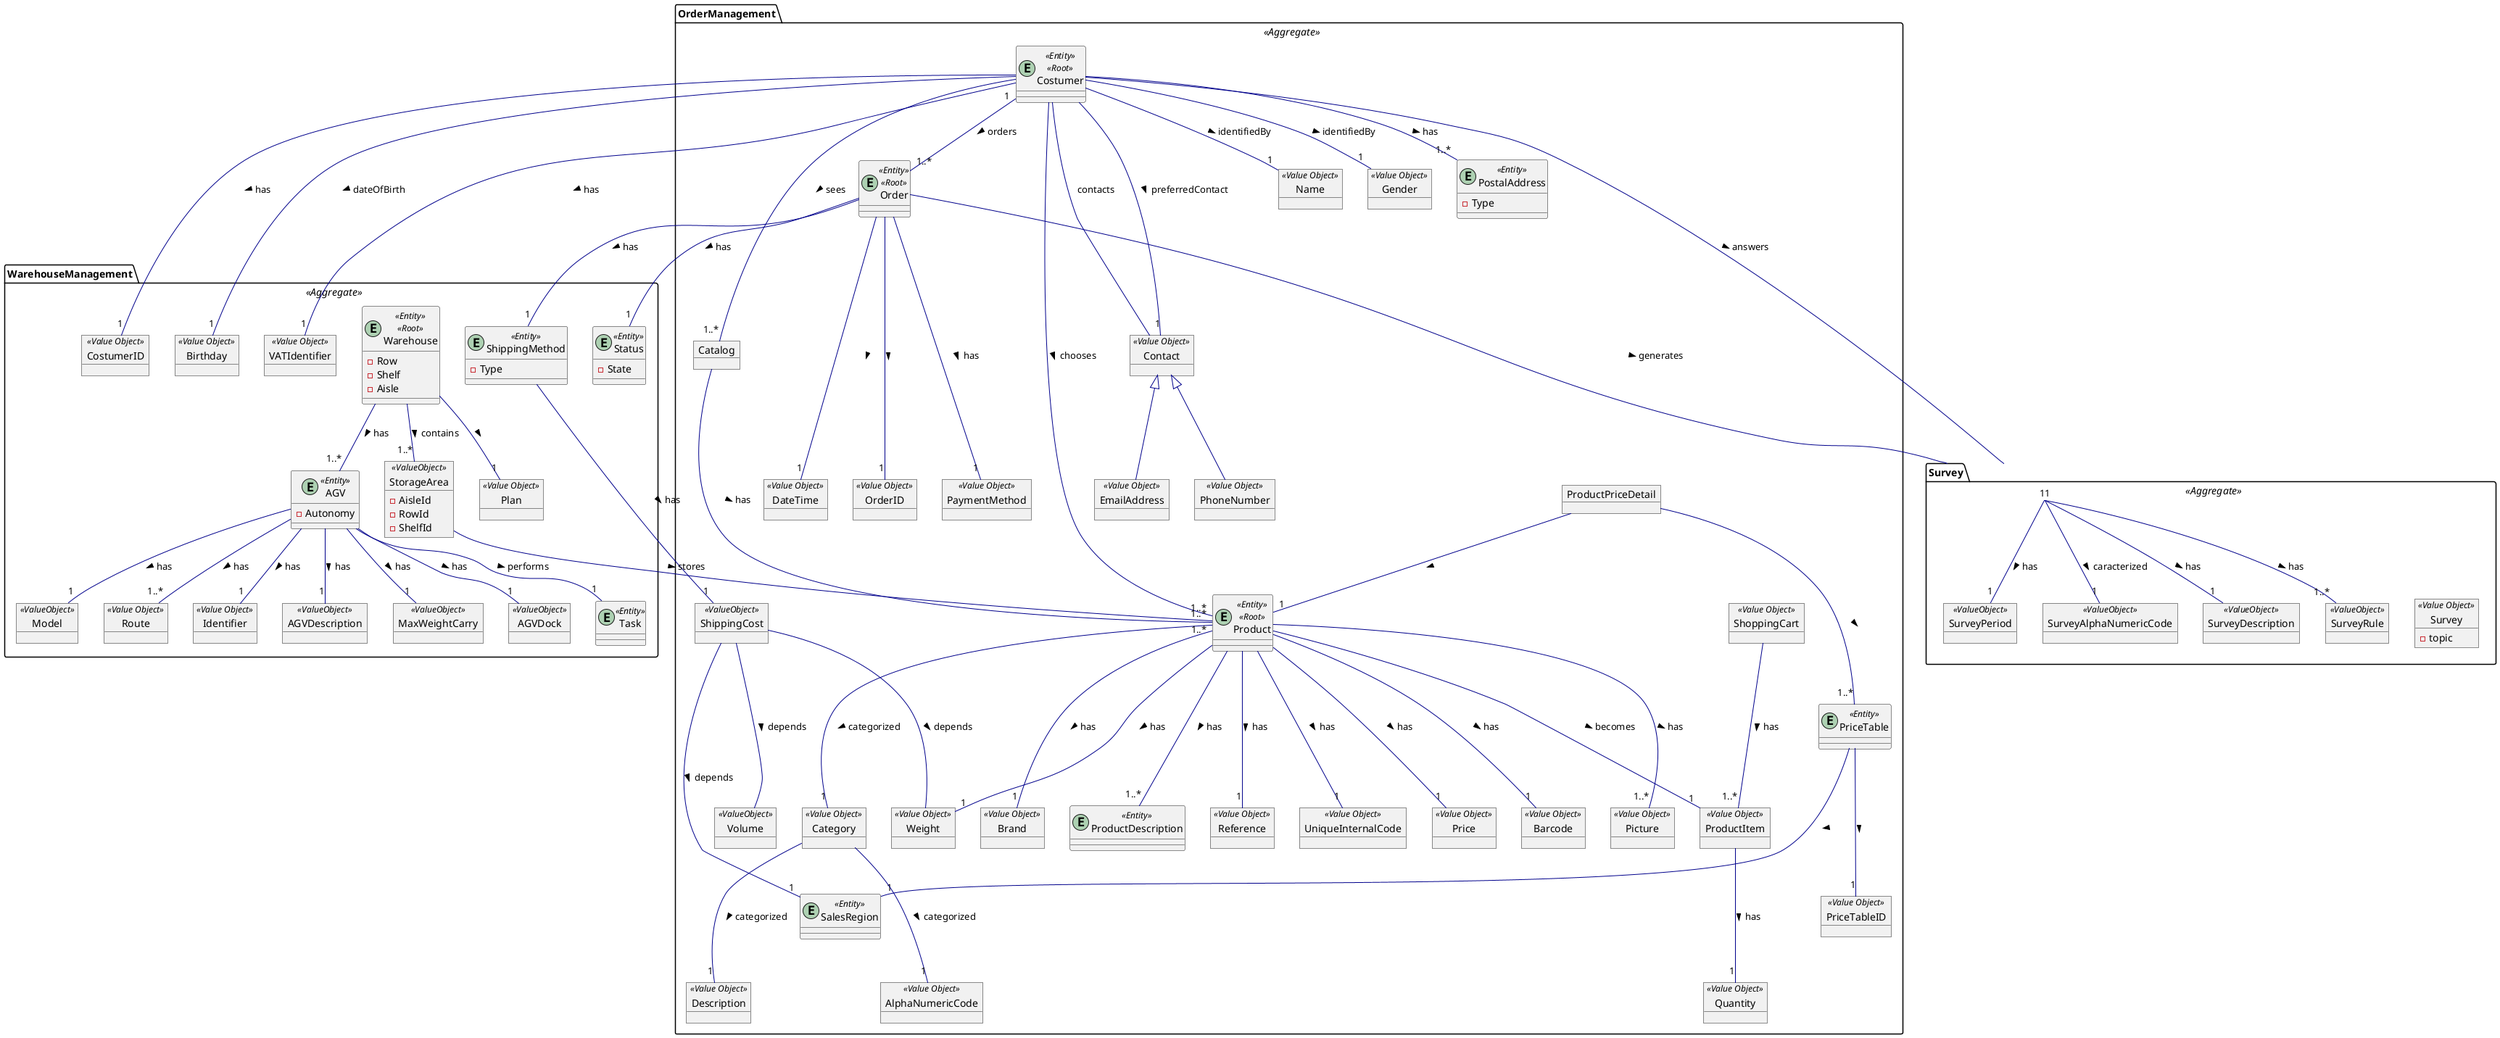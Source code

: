 @startuml
skinparam object {
ArrowColor DarkBlue
}

skinparam stereotypeCBackgroundColor LightBlue


/' OrderManagement '/
package OrderManagement <<Aggregate>>{

entity Product <<Entity>> <<Root>>

object ProductPriceDetail

object Price <<Value Object>>

object Barcode <<Value Object>>

object Picture <<Value Object>>

object Brand <<Value Object>>

object ProductItem <<Value Object>>

object Quantity <<Value Object>>

object Weight <<Value Object>>

entity ProductDescription <<Entity>>

object Reference <<Value Object>>

object UniqueInternalCode <<Value Object>>

entity Order <<Entity>> <<Root>>

object Category <<Value Object>>

object AlphaNumericCode <<Value Object>>

object Description <<Value Object>>

object Catalog

object PriceTableID <<Value Object>>

entity PriceTable <<Entity>>

entity SalesRegion <<Entity>>

entity Costumer <<Entity>> <<Root>>

object Contact <<Value Object>>

object PhoneNumber <<Value Object>>

object EmailAddress <<Value Object>>

object Name <<Value Object>>

object Gender <<Value Object>>

    entity PostalAddress <<Entity>> {
    - Type
    }

object DateTime <<Value Object>>

object OrderID <<Value Object>>

object ShoppingCart <<Value Object>>

object PaymentMethod <<Value Object>>

object ShippingCost <<ValueObject>>

object Volume <<ValueObject>>
}

/' WarehouseManagement '/
 package WarehouseManagement <<Aggregate>>{

 entity Warehouse <<Entity>> <<Root>>{
     -Row
     -Shelf
     -Aisle
     }

 entity AGV <<Entity>>{
     -Autonomy
     }

object Route <<Value Object>>

object Identifier <<Value Object>>

object Plan <<Value Object>>

object AGVDescription <<ValueObject>>

object MaxWeightCarry <<ValueObject>>

object AGVDock <<ValueObject>>

entity Task <<Entity>>

object CostumerID <<Value Object>>

object Birthday <<Value Object>>

object VATIdentifier <<Value Object>>

   entity ShippingMethod <<Entity>>{
    -Type
    }

     entity Status <<Entity>>{
        -State
     }

object Model <<ValueObject>>

    object StorageArea <<ValueObject>> {
     -AisleId
     -RowId
     -ShelfId
     }
}

/' Survey '/
package Survey <<Aggregate>>{

    object Survey <<Value Object>> {
    -topic
    }

object SurveyAlphaNumericCode <<ValueObject>>

object SurveyDescription <<ValueObject>>

object SurveyPeriod <<ValueObject>>

object SurveyRule <<ValueObject>>
}

/' Costumer '/
Costumer --- "1" CostumerID : has >
Costumer --- "1" Contact : preferredContact >
Costumer -- "1" Name : identifiedBy >
Costumer --  Contact : contacts
Costumer -- "1" Gender : identifiedBy >
Costumer -- "1..*" PostalAddress : has >
Costumer -- "1" Birthday : dateOfBirth >
Contact <|-- PhoneNumber
Contact <|-- EmailAddress
Costumer -- "1" Survey : answers >
Costumer -- "1" VATIdentifier : has >


/' Product '/
Product --- "1" Category: categorized >
Product --- "1" Price: has >
Product --- "1..*" Picture: has >
Product --- "1" Barcode: has >
Product --- "1" Brand: has >
ProductPriceDetail -- "1" Product: >
ProductPriceDetail --- "1..*" PriceTable: >
PriceTable --- "1" PriceTableID: >
PriceTable --- "1" SalesRegion: >
Product --- "1" ProductItem: becomes >
ProductItem --- "1" Quantity: has >
Product --- "1" Reference: has >
Product --- "1..*" ProductDescription: has >
Product --- "1" UniqueInternalCode: has >


/' Category '/
Category --- "1" AlphaNumericCode  : categorized >
Category --- "1" Description  : categorized >


/' Warehouse '/
Warehouse -- "1..*" AGV: has >
AGV -- "1..*" Route: has >
AGV -- "1" Identifier: has >
AGV -- "1" Model: has >
Warehouse -- "1" Plan: >
AGV -- "1" AGVDescription : has >
AGV -- "1" MaxWeightCarry : has >
AGV -- "1" AGVDock : has >
AGV -- "1" Task : performs >


/' Survey '/
Survey -- "1..*" SurveyRule: has >
Survey -- "1" SurveyDescription: has >
Survey -- "1" SurveyAlphaNumericCode: caracterized >
Survey -- "1" SurveyPeriod: has >


/' ShippingCost '/
ShippingCost --- Weight: depends >
ShippingCost --- Volume: depends >


/' Order '/
Order --- "1" OrderID : >
Order --- "1" DateTime : >
Order --- "1" Status : has >
Order --- "1" PaymentMethod : has >
Order --- "1" ShippingMethod : has >
Order --- "1" Survey : generates >
ShippingCost --- "1" SalesRegion: depends >
ShippingMethod--- "1" ShippingCost: has >
Product --- "1" Weight: has >


/' ShoppingCart '/
ShoppingCart --- "1..*" ProductItem: has >


/' Catalog '/
Costumer --- "1..*" Catalog: sees >
Catalog --- "1..*" Product: has >


/' Joined Aggregates '/
Costumer "1" -- "1..*" Order: orders >
Costumer -- "1..*" Product: chooses >
Warehouse -- "1..*" StorageArea: contains >
StorageArea -- "1..*" Product: stores >
@enduml